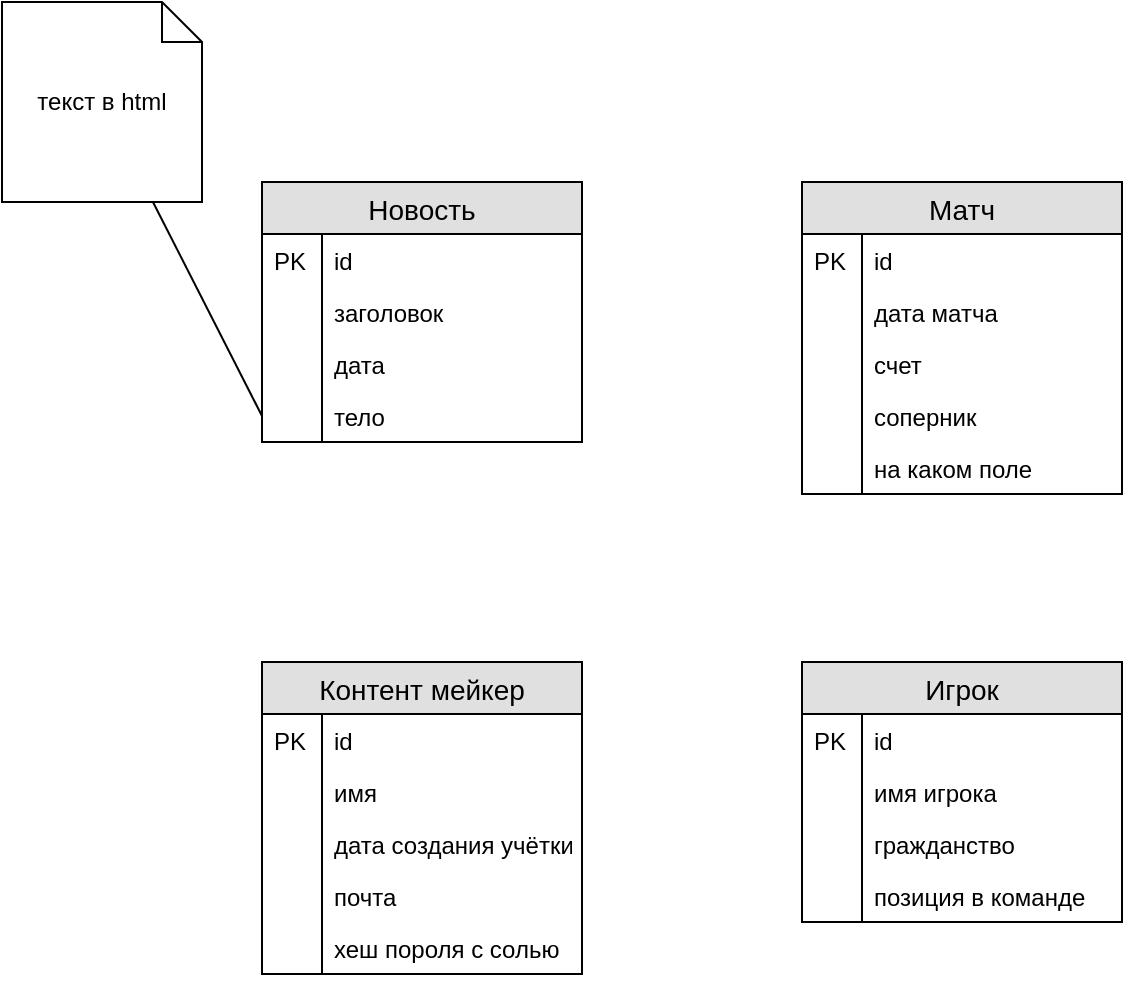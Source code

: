<mxfile version="12.6.5" type="device"><diagram id="NStaQEpXX_XJ8X9nhUiN" name="Page-1"><mxGraphModel dx="871" dy="646" grid="1" gridSize="10" guides="1" tooltips="1" connect="1" arrows="1" fold="1" page="1" pageScale="1" pageWidth="827" pageHeight="1169" math="0" shadow="0"><root><mxCell id="0"/><mxCell id="1" parent="0"/><mxCell id="j3wrJCEqULS9mSEvkUcd-1" value="Новость" style="swimlane;fontStyle=0;childLayout=stackLayout;horizontal=1;startSize=26;fillColor=#e0e0e0;horizontalStack=0;resizeParent=1;resizeParentMax=0;resizeLast=0;collapsible=1;marginBottom=0;swimlaneFillColor=#ffffff;align=center;fontSize=14;" vertex="1" parent="1"><mxGeometry x="150" y="130" width="160" height="130" as="geometry"/></mxCell><mxCell id="j3wrJCEqULS9mSEvkUcd-2" value="id" style="shape=partialRectangle;top=0;left=0;right=0;bottom=0;align=left;verticalAlign=top;fillColor=none;spacingLeft=34;spacingRight=4;overflow=hidden;rotatable=0;points=[[0,0.5],[1,0.5]];portConstraint=eastwest;dropTarget=0;fontSize=12;" vertex="1" parent="j3wrJCEqULS9mSEvkUcd-1"><mxGeometry y="26" width="160" height="26" as="geometry"/></mxCell><mxCell id="j3wrJCEqULS9mSEvkUcd-3" value="PK" style="shape=partialRectangle;top=0;left=0;bottom=0;fillColor=none;align=left;verticalAlign=top;spacingLeft=4;spacingRight=4;overflow=hidden;rotatable=0;points=[];portConstraint=eastwest;part=1;fontSize=12;" vertex="1" connectable="0" parent="j3wrJCEqULS9mSEvkUcd-2"><mxGeometry width="30" height="26" as="geometry"/></mxCell><mxCell id="j3wrJCEqULS9mSEvkUcd-4" value="заголовок" style="shape=partialRectangle;top=0;left=0;right=0;bottom=0;align=left;verticalAlign=top;fillColor=none;spacingLeft=34;spacingRight=4;overflow=hidden;rotatable=0;points=[[0,0.5],[1,0.5]];portConstraint=eastwest;dropTarget=0;fontSize=12;" vertex="1" parent="j3wrJCEqULS9mSEvkUcd-1"><mxGeometry y="52" width="160" height="26" as="geometry"/></mxCell><mxCell id="j3wrJCEqULS9mSEvkUcd-5" value="" style="shape=partialRectangle;top=0;left=0;bottom=0;fillColor=none;align=left;verticalAlign=top;spacingLeft=4;spacingRight=4;overflow=hidden;rotatable=0;points=[];portConstraint=eastwest;part=1;fontSize=12;" vertex="1" connectable="0" parent="j3wrJCEqULS9mSEvkUcd-4"><mxGeometry width="30" height="26" as="geometry"/></mxCell><mxCell id="j3wrJCEqULS9mSEvkUcd-6" value="дата" style="shape=partialRectangle;top=0;left=0;right=0;bottom=0;align=left;verticalAlign=top;fillColor=none;spacingLeft=34;spacingRight=4;overflow=hidden;rotatable=0;points=[[0,0.5],[1,0.5]];portConstraint=eastwest;dropTarget=0;fontSize=12;" vertex="1" parent="j3wrJCEqULS9mSEvkUcd-1"><mxGeometry y="78" width="160" height="26" as="geometry"/></mxCell><mxCell id="j3wrJCEqULS9mSEvkUcd-7" value="" style="shape=partialRectangle;top=0;left=0;bottom=0;fillColor=none;align=left;verticalAlign=top;spacingLeft=4;spacingRight=4;overflow=hidden;rotatable=0;points=[];portConstraint=eastwest;part=1;fontSize=12;" vertex="1" connectable="0" parent="j3wrJCEqULS9mSEvkUcd-6"><mxGeometry width="30" height="26" as="geometry"/></mxCell><mxCell id="j3wrJCEqULS9mSEvkUcd-8" value="тело" style="shape=partialRectangle;top=0;left=0;right=0;bottom=0;align=left;verticalAlign=top;fillColor=none;spacingLeft=34;spacingRight=4;overflow=hidden;rotatable=0;points=[[0,0.5],[1,0.5]];portConstraint=eastwest;dropTarget=0;fontSize=12;" vertex="1" parent="j3wrJCEqULS9mSEvkUcd-1"><mxGeometry y="104" width="160" height="26" as="geometry"/></mxCell><mxCell id="j3wrJCEqULS9mSEvkUcd-9" value="" style="shape=partialRectangle;top=0;left=0;bottom=0;fillColor=none;align=left;verticalAlign=top;spacingLeft=4;spacingRight=4;overflow=hidden;rotatable=0;points=[];portConstraint=eastwest;part=1;fontSize=12;" vertex="1" connectable="0" parent="j3wrJCEqULS9mSEvkUcd-8"><mxGeometry width="30" height="26" as="geometry"/></mxCell><mxCell id="j3wrJCEqULS9mSEvkUcd-10" value="Контент мейкер" style="swimlane;fontStyle=0;childLayout=stackLayout;horizontal=1;startSize=26;fillColor=#e0e0e0;horizontalStack=0;resizeParent=1;resizeParentMax=0;resizeLast=0;collapsible=1;marginBottom=0;swimlaneFillColor=#ffffff;align=center;fontSize=14;" vertex="1" parent="1"><mxGeometry x="150" y="370" width="160" height="156" as="geometry"/></mxCell><mxCell id="j3wrJCEqULS9mSEvkUcd-11" value="id" style="shape=partialRectangle;top=0;left=0;right=0;bottom=0;align=left;verticalAlign=top;fillColor=none;spacingLeft=34;spacingRight=4;overflow=hidden;rotatable=0;points=[[0,0.5],[1,0.5]];portConstraint=eastwest;dropTarget=0;fontSize=12;" vertex="1" parent="j3wrJCEqULS9mSEvkUcd-10"><mxGeometry y="26" width="160" height="26" as="geometry"/></mxCell><mxCell id="j3wrJCEqULS9mSEvkUcd-12" value="PK" style="shape=partialRectangle;top=0;left=0;bottom=0;fillColor=none;align=left;verticalAlign=top;spacingLeft=4;spacingRight=4;overflow=hidden;rotatable=0;points=[];portConstraint=eastwest;part=1;fontSize=12;" vertex="1" connectable="0" parent="j3wrJCEqULS9mSEvkUcd-11"><mxGeometry width="30" height="26" as="geometry"/></mxCell><mxCell id="j3wrJCEqULS9mSEvkUcd-13" value="имя" style="shape=partialRectangle;top=0;left=0;right=0;bottom=0;align=left;verticalAlign=top;fillColor=none;spacingLeft=34;spacingRight=4;overflow=hidden;rotatable=0;points=[[0,0.5],[1,0.5]];portConstraint=eastwest;dropTarget=0;fontSize=12;" vertex="1" parent="j3wrJCEqULS9mSEvkUcd-10"><mxGeometry y="52" width="160" height="26" as="geometry"/></mxCell><mxCell id="j3wrJCEqULS9mSEvkUcd-14" value="" style="shape=partialRectangle;top=0;left=0;bottom=0;fillColor=none;align=left;verticalAlign=top;spacingLeft=4;spacingRight=4;overflow=hidden;rotatable=0;points=[];portConstraint=eastwest;part=1;fontSize=12;" vertex="1" connectable="0" parent="j3wrJCEqULS9mSEvkUcd-13"><mxGeometry width="30" height="26" as="geometry"/></mxCell><mxCell id="j3wrJCEqULS9mSEvkUcd-15" value="дата создания учётки" style="shape=partialRectangle;top=0;left=0;right=0;bottom=0;align=left;verticalAlign=top;fillColor=none;spacingLeft=34;spacingRight=4;overflow=hidden;rotatable=0;points=[[0,0.5],[1,0.5]];portConstraint=eastwest;dropTarget=0;fontSize=12;" vertex="1" parent="j3wrJCEqULS9mSEvkUcd-10"><mxGeometry y="78" width="160" height="26" as="geometry"/></mxCell><mxCell id="j3wrJCEqULS9mSEvkUcd-16" value="" style="shape=partialRectangle;top=0;left=0;bottom=0;fillColor=none;align=left;verticalAlign=top;spacingLeft=4;spacingRight=4;overflow=hidden;rotatable=0;points=[];portConstraint=eastwest;part=1;fontSize=12;" vertex="1" connectable="0" parent="j3wrJCEqULS9mSEvkUcd-15"><mxGeometry width="30" height="26" as="geometry"/></mxCell><mxCell id="j3wrJCEqULS9mSEvkUcd-17" value="почта" style="shape=partialRectangle;top=0;left=0;right=0;bottom=0;align=left;verticalAlign=top;fillColor=none;spacingLeft=34;spacingRight=4;overflow=hidden;rotatable=0;points=[[0,0.5],[1,0.5]];portConstraint=eastwest;dropTarget=0;fontSize=12;" vertex="1" parent="j3wrJCEqULS9mSEvkUcd-10"><mxGeometry y="104" width="160" height="26" as="geometry"/></mxCell><mxCell id="j3wrJCEqULS9mSEvkUcd-18" value="" style="shape=partialRectangle;top=0;left=0;bottom=0;fillColor=none;align=left;verticalAlign=top;spacingLeft=4;spacingRight=4;overflow=hidden;rotatable=0;points=[];portConstraint=eastwest;part=1;fontSize=12;" vertex="1" connectable="0" parent="j3wrJCEqULS9mSEvkUcd-17"><mxGeometry width="30" height="26" as="geometry"/></mxCell><mxCell id="j3wrJCEqULS9mSEvkUcd-19" value="хеш пороля с солью" style="shape=partialRectangle;top=0;left=0;right=0;bottom=0;align=left;verticalAlign=top;fillColor=none;spacingLeft=34;spacingRight=4;overflow=hidden;rotatable=0;points=[[0,0.5],[1,0.5]];portConstraint=eastwest;dropTarget=0;fontSize=12;" vertex="1" parent="j3wrJCEqULS9mSEvkUcd-10"><mxGeometry y="130" width="160" height="26" as="geometry"/></mxCell><mxCell id="j3wrJCEqULS9mSEvkUcd-20" value="" style="shape=partialRectangle;top=0;left=0;bottom=0;fillColor=none;align=left;verticalAlign=top;spacingLeft=4;spacingRight=4;overflow=hidden;rotatable=0;points=[];portConstraint=eastwest;part=1;fontSize=12;" vertex="1" connectable="0" parent="j3wrJCEqULS9mSEvkUcd-19"><mxGeometry width="30" height="26" as="geometry"/></mxCell><mxCell id="j3wrJCEqULS9mSEvkUcd-21" value="Матч" style="swimlane;fontStyle=0;childLayout=stackLayout;horizontal=1;startSize=26;fillColor=#e0e0e0;horizontalStack=0;resizeParent=1;resizeParentMax=0;resizeLast=0;collapsible=1;marginBottom=0;swimlaneFillColor=#ffffff;align=center;fontSize=14;" vertex="1" parent="1"><mxGeometry x="420" y="130" width="160" height="156" as="geometry"/></mxCell><mxCell id="j3wrJCEqULS9mSEvkUcd-22" value="id" style="shape=partialRectangle;top=0;left=0;right=0;bottom=0;align=left;verticalAlign=top;fillColor=none;spacingLeft=34;spacingRight=4;overflow=hidden;rotatable=0;points=[[0,0.5],[1,0.5]];portConstraint=eastwest;dropTarget=0;fontSize=12;" vertex="1" parent="j3wrJCEqULS9mSEvkUcd-21"><mxGeometry y="26" width="160" height="26" as="geometry"/></mxCell><mxCell id="j3wrJCEqULS9mSEvkUcd-23" value="PK" style="shape=partialRectangle;top=0;left=0;bottom=0;fillColor=none;align=left;verticalAlign=top;spacingLeft=4;spacingRight=4;overflow=hidden;rotatable=0;points=[];portConstraint=eastwest;part=1;fontSize=12;" vertex="1" connectable="0" parent="j3wrJCEqULS9mSEvkUcd-22"><mxGeometry width="30" height="26" as="geometry"/></mxCell><mxCell id="j3wrJCEqULS9mSEvkUcd-24" value="дата матча" style="shape=partialRectangle;top=0;left=0;right=0;bottom=0;align=left;verticalAlign=top;fillColor=none;spacingLeft=34;spacingRight=4;overflow=hidden;rotatable=0;points=[[0,0.5],[1,0.5]];portConstraint=eastwest;dropTarget=0;fontSize=12;" vertex="1" parent="j3wrJCEqULS9mSEvkUcd-21"><mxGeometry y="52" width="160" height="26" as="geometry"/></mxCell><mxCell id="j3wrJCEqULS9mSEvkUcd-25" value="" style="shape=partialRectangle;top=0;left=0;bottom=0;fillColor=none;align=left;verticalAlign=top;spacingLeft=4;spacingRight=4;overflow=hidden;rotatable=0;points=[];portConstraint=eastwest;part=1;fontSize=12;" vertex="1" connectable="0" parent="j3wrJCEqULS9mSEvkUcd-24"><mxGeometry width="30" height="26" as="geometry"/></mxCell><mxCell id="j3wrJCEqULS9mSEvkUcd-26" value="счет" style="shape=partialRectangle;top=0;left=0;right=0;bottom=0;align=left;verticalAlign=top;fillColor=none;spacingLeft=34;spacingRight=4;overflow=hidden;rotatable=0;points=[[0,0.5],[1,0.5]];portConstraint=eastwest;dropTarget=0;fontSize=12;" vertex="1" parent="j3wrJCEqULS9mSEvkUcd-21"><mxGeometry y="78" width="160" height="26" as="geometry"/></mxCell><mxCell id="j3wrJCEqULS9mSEvkUcd-27" value="" style="shape=partialRectangle;top=0;left=0;bottom=0;fillColor=none;align=left;verticalAlign=top;spacingLeft=4;spacingRight=4;overflow=hidden;rotatable=0;points=[];portConstraint=eastwest;part=1;fontSize=12;" vertex="1" connectable="0" parent="j3wrJCEqULS9mSEvkUcd-26"><mxGeometry width="30" height="26" as="geometry"/></mxCell><mxCell id="j3wrJCEqULS9mSEvkUcd-28" value="соперник" style="shape=partialRectangle;top=0;left=0;right=0;bottom=0;align=left;verticalAlign=top;fillColor=none;spacingLeft=34;spacingRight=4;overflow=hidden;rotatable=0;points=[[0,0.5],[1,0.5]];portConstraint=eastwest;dropTarget=0;fontSize=12;" vertex="1" parent="j3wrJCEqULS9mSEvkUcd-21"><mxGeometry y="104" width="160" height="26" as="geometry"/></mxCell><mxCell id="j3wrJCEqULS9mSEvkUcd-29" value="" style="shape=partialRectangle;top=0;left=0;bottom=0;fillColor=none;align=left;verticalAlign=top;spacingLeft=4;spacingRight=4;overflow=hidden;rotatable=0;points=[];portConstraint=eastwest;part=1;fontSize=12;" vertex="1" connectable="0" parent="j3wrJCEqULS9mSEvkUcd-28"><mxGeometry width="30" height="26" as="geometry"/></mxCell><mxCell id="j3wrJCEqULS9mSEvkUcd-30" value="на каком поле" style="shape=partialRectangle;top=0;left=0;right=0;bottom=0;align=left;verticalAlign=top;fillColor=none;spacingLeft=34;spacingRight=4;overflow=hidden;rotatable=0;points=[[0,0.5],[1,0.5]];portConstraint=eastwest;dropTarget=0;fontSize=12;" vertex="1" parent="j3wrJCEqULS9mSEvkUcd-21"><mxGeometry y="130" width="160" height="26" as="geometry"/></mxCell><mxCell id="j3wrJCEqULS9mSEvkUcd-31" value="" style="shape=partialRectangle;top=0;left=0;bottom=0;fillColor=none;align=left;verticalAlign=top;spacingLeft=4;spacingRight=4;overflow=hidden;rotatable=0;points=[];portConstraint=eastwest;part=1;fontSize=12;" vertex="1" connectable="0" parent="j3wrJCEqULS9mSEvkUcd-30"><mxGeometry width="30" height="26" as="geometry"/></mxCell><mxCell id="j3wrJCEqULS9mSEvkUcd-32" value="Игрок" style="swimlane;fontStyle=0;childLayout=stackLayout;horizontal=1;startSize=26;fillColor=#e0e0e0;horizontalStack=0;resizeParent=1;resizeParentMax=0;resizeLast=0;collapsible=1;marginBottom=0;swimlaneFillColor=#ffffff;align=center;fontSize=14;" vertex="1" parent="1"><mxGeometry x="420" y="370" width="160" height="130" as="geometry"/></mxCell><mxCell id="j3wrJCEqULS9mSEvkUcd-33" value="id" style="shape=partialRectangle;top=0;left=0;right=0;bottom=0;align=left;verticalAlign=top;fillColor=none;spacingLeft=34;spacingRight=4;overflow=hidden;rotatable=0;points=[[0,0.5],[1,0.5]];portConstraint=eastwest;dropTarget=0;fontSize=12;" vertex="1" parent="j3wrJCEqULS9mSEvkUcd-32"><mxGeometry y="26" width="160" height="26" as="geometry"/></mxCell><mxCell id="j3wrJCEqULS9mSEvkUcd-34" value="PK" style="shape=partialRectangle;top=0;left=0;bottom=0;fillColor=none;align=left;verticalAlign=top;spacingLeft=4;spacingRight=4;overflow=hidden;rotatable=0;points=[];portConstraint=eastwest;part=1;fontSize=12;" vertex="1" connectable="0" parent="j3wrJCEqULS9mSEvkUcd-33"><mxGeometry width="30" height="26" as="geometry"/></mxCell><mxCell id="j3wrJCEqULS9mSEvkUcd-35" value="имя игрока" style="shape=partialRectangle;top=0;left=0;right=0;bottom=0;align=left;verticalAlign=top;fillColor=none;spacingLeft=34;spacingRight=4;overflow=hidden;rotatable=0;points=[[0,0.5],[1,0.5]];portConstraint=eastwest;dropTarget=0;fontSize=12;" vertex="1" parent="j3wrJCEqULS9mSEvkUcd-32"><mxGeometry y="52" width="160" height="26" as="geometry"/></mxCell><mxCell id="j3wrJCEqULS9mSEvkUcd-36" value="" style="shape=partialRectangle;top=0;left=0;bottom=0;fillColor=none;align=left;verticalAlign=top;spacingLeft=4;spacingRight=4;overflow=hidden;rotatable=0;points=[];portConstraint=eastwest;part=1;fontSize=12;" vertex="1" connectable="0" parent="j3wrJCEqULS9mSEvkUcd-35"><mxGeometry width="30" height="26" as="geometry"/></mxCell><mxCell id="j3wrJCEqULS9mSEvkUcd-37" value="гражданство" style="shape=partialRectangle;top=0;left=0;right=0;bottom=0;align=left;verticalAlign=top;fillColor=none;spacingLeft=34;spacingRight=4;overflow=hidden;rotatable=0;points=[[0,0.5],[1,0.5]];portConstraint=eastwest;dropTarget=0;fontSize=12;" vertex="1" parent="j3wrJCEqULS9mSEvkUcd-32"><mxGeometry y="78" width="160" height="26" as="geometry"/></mxCell><mxCell id="j3wrJCEqULS9mSEvkUcd-38" value="" style="shape=partialRectangle;top=0;left=0;bottom=0;fillColor=none;align=left;verticalAlign=top;spacingLeft=4;spacingRight=4;overflow=hidden;rotatable=0;points=[];portConstraint=eastwest;part=1;fontSize=12;" vertex="1" connectable="0" parent="j3wrJCEqULS9mSEvkUcd-37"><mxGeometry width="30" height="26" as="geometry"/></mxCell><mxCell id="j3wrJCEqULS9mSEvkUcd-39" value="позиция в команде" style="shape=partialRectangle;top=0;left=0;right=0;bottom=0;align=left;verticalAlign=top;fillColor=none;spacingLeft=34;spacingRight=4;overflow=hidden;rotatable=0;points=[[0,0.5],[1,0.5]];portConstraint=eastwest;dropTarget=0;fontSize=12;" vertex="1" parent="j3wrJCEqULS9mSEvkUcd-32"><mxGeometry y="104" width="160" height="26" as="geometry"/></mxCell><mxCell id="j3wrJCEqULS9mSEvkUcd-40" value="" style="shape=partialRectangle;top=0;left=0;bottom=0;fillColor=none;align=left;verticalAlign=top;spacingLeft=4;spacingRight=4;overflow=hidden;rotatable=0;points=[];portConstraint=eastwest;part=1;fontSize=12;" vertex="1" connectable="0" parent="j3wrJCEqULS9mSEvkUcd-39"><mxGeometry width="30" height="26" as="geometry"/></mxCell><mxCell id="j3wrJCEqULS9mSEvkUcd-41" value="текст в html" style="shape=note;size=20;whiteSpace=wrap;html=1;fontSize=12;" vertex="1" parent="1"><mxGeometry x="20" y="40" width="100" height="100" as="geometry"/></mxCell><mxCell id="j3wrJCEqULS9mSEvkUcd-42" value="" style="endArrow=none;html=1;rounded=0;fontSize=12;entryX=0;entryY=0.5;entryDx=0;entryDy=0;" edge="1" parent="1" source="j3wrJCEqULS9mSEvkUcd-41" target="j3wrJCEqULS9mSEvkUcd-8"><mxGeometry relative="1" as="geometry"><mxPoint x="40" y="190" as="sourcePoint"/><mxPoint x="200" y="190" as="targetPoint"/></mxGeometry></mxCell></root></mxGraphModel></diagram></mxfile>